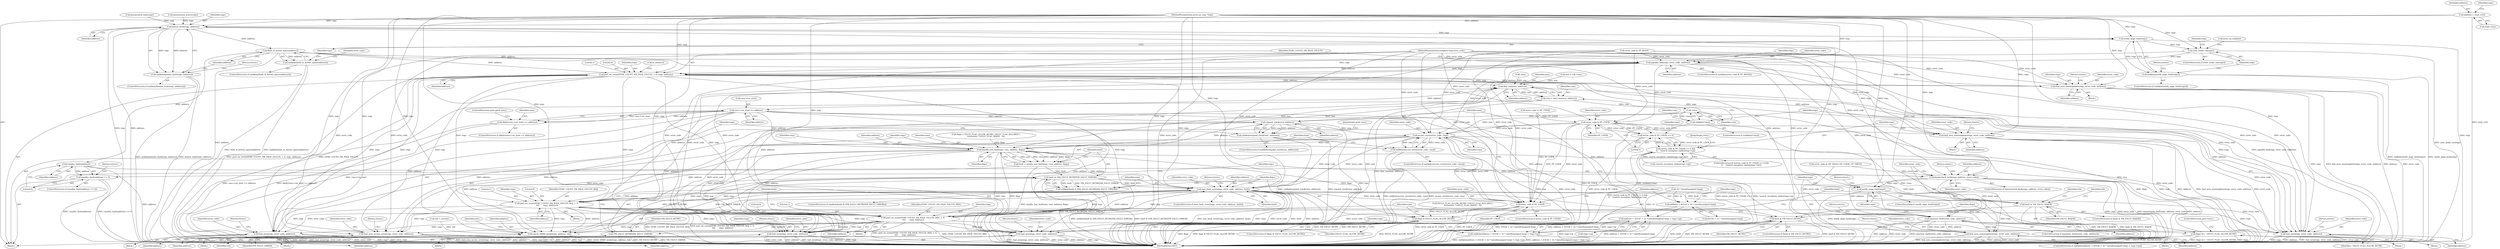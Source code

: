 digraph "0_linux_a8b0ca17b80e92faab46ee7179ba9e99ccb61233_52@API" {
"1000150" [label="(Call,address = read_cr2())"];
"1000165" [label="(Call,kmmio_fault(regs, address))"];
"1000164" [label="(Call,unlikely(kmmio_fault(regs, address)))"];
"1000171" [label="(Call,fault_in_kernel_space(address))"];
"1000170" [label="(Call,unlikely(fault_in_kernel_space(address)))"];
"1000186" [label="(Call,vmalloc_fault(address))"];
"1000185" [label="(Call,vmalloc_fault(address) >= 0)"];
"1000191" [label="(Call,kmemcheck_fault(regs, address, error_code))"];
"1000197" [label="(Call,spurious_fault(error_code, address))"];
"1000205" [label="(Call,bad_area_nosemaphore(regs, error_code, address))"];
"1000202" [label="(Call,notify_page_fault(regs))"];
"1000237" [label="(Call,pgtable_bad(regs, error_code, address))"];
"1000241" [label="(Call,perf_sw_event(PERF_COUNT_SW_PAGE_FAULTS, 1, 0, regs, address))"];
"1000254" [label="(Call,bad_area_nosemaphore(regs, error_code, address))"];
"1000281" [label="(Call,bad_area_nosemaphore(regs, error_code, address))"];
"1000297" [label="(Call,find_vma(mm, address))"];
"1000295" [label="(Call,vma = find_vma(mm, address))"];
"1000302" [label="(Call,!vma)"];
"1000301" [label="(Call,unlikely(!vma))"];
"1000359" [label="(Call,expand_stack(vma, address))"];
"1000358" [label="(Call,unlikely(expand_stack(vma, address)))"];
"1000363" [label="(Call,bad_area(regs, error_code, address))"];
"1000371" [label="(Call,access_error(error_code, vma))"];
"1000305" [label="(Call,bad_area(regs, error_code, address))"];
"1000327" [label="(Call,bad_area(regs, error_code, address))"];
"1000333" [label="(Call,error_code & PF_USER)"];
"1000352" [label="(Call,bad_area(regs, error_code, address))"];
"1000370" [label="(Call,unlikely(access_error(error_code, vma)))"];
"1000375" [label="(Call,bad_area_access_error(regs, error_code, address))"];
"1000382" [label="(Call,handle_mm_fault(mm, vma, address, flags))"];
"1000380" [label="(Call,fault = handle_mm_fault(mm, vma, address, flags))"];
"1000389" [label="(Call,fault & (VM_FAULT_RETRY|VM_FAULT_ERROR))"];
"1000388" [label="(Call,unlikely(fault & (VM_FAULT_RETRY|VM_FAULT_ERROR)))"];
"1000396" [label="(Call,mm_fault_error(regs, error_code, address, fault))"];
"1000408" [label="(Call,fault & VM_FAULT_MAJOR)"];
"1000435" [label="(Call,fault & VM_FAULT_RETRY)"];
"1000391" [label="(Call,VM_FAULT_RETRY|VM_FAULT_ERROR)"];
"1000416" [label="(Call,perf_sw_event(PERF_COUNT_SW_PAGE_FAULTS_MAJ, 1, 0,\n \t\t\t\t      regs, address))"];
"1000428" [label="(Call,perf_sw_event(PERF_COUNT_SW_PAGE_FAULTS_MIN, 1, 0,\n \t\t\t\t      regs, address))"];
"1000443" [label="(Call,check_v8086_mode(regs, address, tsk))"];
"1000403" [label="(Call,flags & FAULT_FLAG_ALLOW_RETRY)"];
"1000439" [label="(Call,flags &= ~FAULT_FLAG_ALLOW_RETRY)"];
"1000312" [label="(Call,vma->vm_start <= address)"];
"1000311" [label="(Call,likely(vma->vm_start <= address))"];
"1000339" [label="(Call,address + 65536 + 32 * sizeof(unsigned long) < regs->sp)"];
"1000338" [label="(Call,unlikely(address + 65536 + 32 * sizeof(unsigned long) < regs->sp))"];
"1000340" [label="(Call,address + 65536 + 32 * sizeof(unsigned long))"];
"1000271" [label="(Call,error_code & PF_USER)"];
"1000270" [label="(Call,(error_code & PF_USER) == 0)"];
"1000269" [label="(Call,(error_code & PF_USER) == 0 &&\n\t\t    !search_exception_tables(regs->ip))"];
"1000212" [label="(Call,notify_page_fault(regs))"];
"1000211" [label="(Call,unlikely(notify_page_fault(regs)))"];
"1000216" [label="(Call,user_mode_vm(regs))"];
"1000432" [label="(Identifier,regs)"];
"1000351" [label="(Block,)"];
"1000419" [label="(Literal,0)"];
"1000433" [label="(Identifier,address)"];
"1000171" [label="(Call,fault_in_kernel_space(address))"];
"1000307" [label="(Identifier,error_code)"];
"1000365" [label="(Identifier,error_code)"];
"1000193" [label="(Identifier,address)"];
"1000202" [label="(Call,notify_page_fault(regs))"];
"1000156" [label="(Call,kmemcheck_hide(regs))"];
"1000295" [label="(Call,vma = find_vma(mm, address))"];
"1000387" [label="(ControlStructure,if (unlikely(fault & (VM_FAULT_RETRY|VM_FAULT_ERROR))))"];
"1000401" [label="(Return,return;)"];
"1000184" [label="(ControlStructure,if (vmalloc_fault(address) >= 0))"];
"1000330" [label="(Identifier,address)"];
"1000165" [label="(Call,kmmio_fault(regs, address))"];
"1000327" [label="(Call,bad_area(regs, error_code, address))"];
"1000400" [label="(Identifier,fault)"];
"1000353" [label="(Identifier,regs)"];
"1000440" [label="(Identifier,flags)"];
"1000152" [label="(Call,read_cr2())"];
"1000254" [label="(Call,bad_area_nosemaphore(regs, error_code, address))"];
"1000302" [label="(Call,!vma)"];
"1000355" [label="(Identifier,address)"];
"1000243" [label="(Literal,1)"];
"1000300" [label="(ControlStructure,if (unlikely(!vma)))"];
"1000212" [label="(Call,notify_page_fault(regs))"];
"1000194" [label="(Identifier,error_code)"];
"1000296" [label="(Identifier,vma)"];
"1000269" [label="(Call,(error_code & PF_USER) == 0 &&\n\t\t    !search_exception_tables(regs->ip))"];
"1000210" [label="(ControlStructure,if (unlikely(notify_page_fault(regs))))"];
"1000356" [label="(Return,return;)"];
"1000431" [label="(Literal,0)"];
"1000242" [label="(Identifier,PERF_COUNT_SW_PAGE_FAULTS)"];
"1000272" [label="(Identifier,error_code)"];
"1000255" [label="(Identifier,regs)"];
"1000186" [label="(Call,vmalloc_fault(address))"];
"1000335" [label="(Identifier,PF_USER)"];
"1000377" [label="(Identifier,error_code)"];
"1000390" [label="(Identifier,fault)"];
"1000297" [label="(Call,find_vma(mm, address))"];
"1000188" [label="(Literal,0)"];
"1000187" [label="(Identifier,address)"];
"1000200" [label="(Return,return;)"];
"1000341" [label="(Identifier,address)"];
"1000338" [label="(Call,unlikely(address + 65536 + 32 * sizeof(unsigned long) < regs->sp))"];
"1000301" [label="(Call,unlikely(!vma))"];
"1000352" [label="(Call,bad_area(regs, error_code, address))"];
"1000328" [label="(Identifier,regs)"];
"1000354" [label="(Identifier,error_code)"];
"1000326" [label="(Block,)"];
"1000405" [label="(Identifier,FAULT_FLAG_ALLOW_RETRY)"];
"1000434" [label="(ControlStructure,if (fault & VM_FAULT_RETRY))"];
"1000314" [label="(Identifier,vma)"];
"1000154" [label="(Call,kmemcheck_active(regs))"];
"1000172" [label="(Identifier,address)"];
"1000348" [label="(Call,regs->sp)"];
"1000215" [label="(ControlStructure,if (user_mode_vm(regs)))"];
"1000244" [label="(Literal,0)"];
"1000203" [label="(Identifier,regs)"];
"1000117" [label="(MethodParameterIn,struct pt_regs *regs)"];
"1000281" [label="(Call,bad_area_nosemaphore(regs, error_code, address))"];
"1000382" [label="(Call,handle_mm_fault(mm, vma, address, flags))"];
"1000168" [label="(Return,return;)"];
"1000251" [label="(Call,!mm)"];
"1000409" [label="(Identifier,fault)"];
"1000274" [label="(Literal,0)"];
"1000217" [label="(Identifier,regs)"];
"1000204" [label="(Return,return;)"];
"1000361" [label="(Identifier,address)"];
"1000234" [label="(Call,error_code & PF_RSVD)"];
"1000372" [label="(Identifier,error_code)"];
"1000452" [label="(MethodReturn,RET)"];
"1000214" [label="(Return,return;)"];
"1000176" [label="(Call,error_code & (PF_RSVD | PF_USER | PF_PROT))"];
"1000258" [label="(Return,return;)"];
"1000362" [label="(Block,)"];
"1000435" [label="(Call,fault & VM_FAULT_RETRY)"];
"1000375" [label="(Call,bad_area_access_error(regs, error_code, address))"];
"1000450" [label="(Identifier,mm)"];
"1000273" [label="(Identifier,PF_USER)"];
"1000198" [label="(Identifier,error_code)"];
"1000213" [label="(Identifier,regs)"];
"1000268" [label="(ControlStructure,if ((error_code & PF_USER) == 0 &&\n\t\t    !search_exception_tables(regs->ip)))"];
"1000323" [label="(Identifier,vma)"];
"1000414" [label="(Identifier,tsk)"];
"1000306" [label="(Identifier,regs)"];
"1000349" [label="(Identifier,regs)"];
"1000241" [label="(Call,perf_sw_event(PERF_COUNT_SW_PAGE_FAULTS, 1, 0, regs, address))"];
"1000380" [label="(Call,fault = handle_mm_fault(mm, vma, address, flags))"];
"1000408" [label="(Call,fault & VM_FAULT_MAJOR)"];
"1000342" [label="(Call,65536 + 32 * sizeof(unsigned long))"];
"1000311" [label="(Call,likely(vma->vm_start <= address))"];
"1000304" [label="(Block,)"];
"1000270" [label="(Call,(error_code & PF_USER) == 0)"];
"1000275" [label="(Call,!search_exception_tables(regs->ip))"];
"1000228" [label="(Identifier,regs)"];
"1000170" [label="(Call,unlikely(fault_in_kernel_space(address)))"];
"1000284" [label="(Identifier,address)"];
"1000367" [label="(Return,return;)"];
"1000402" [label="(ControlStructure,if (flags & FAULT_FLAG_ALLOW_RETRY))"];
"1000371" [label="(Call,access_error(error_code, vma))"];
"1000360" [label="(Identifier,vma)"];
"1000331" [label="(Return,return;)"];
"1000286" [label="(JumpTarget,retry:)"];
"1000166" [label="(Identifier,regs)"];
"1000337" [label="(ControlStructure,if (unlikely(address + 65536 + 32 * sizeof(unsigned long) < regs->sp)))"];
"1000359" [label="(Call,expand_stack(vma, address))"];
"1000416" [label="(Call,perf_sw_event(PERF_COUNT_SW_PAGE_FAULTS_MAJ, 1, 0,\n \t\t\t\t      regs, address))"];
"1000384" [label="(Identifier,vma)"];
"1000173" [label="(Block,)"];
"1000437" [label="(Identifier,VM_FAULT_RETRY)"];
"1000299" [label="(Identifier,address)"];
"1000376" [label="(Identifier,regs)"];
"1000428" [label="(Call,perf_sw_event(PERF_COUNT_SW_PAGE_FAULTS_MIN, 1, 0,\n \t\t\t\t      regs, address))"];
"1000357" [label="(ControlStructure,if (unlikely(expand_stack(vma, address))))"];
"1000134" [label="(Call,FAULT_FLAG_ALLOW_RETRY | FAULT_FLAG_KILLABLE |\n\t\t\t\t\t(write ? FAULT_FLAG_WRITE : 0))"];
"1000385" [label="(Identifier,address)"];
"1000169" [label="(ControlStructure,if (unlikely(fault_in_kernel_space(address))))"];
"1000240" [label="(Identifier,address)"];
"1000386" [label="(Identifier,flags)"];
"1000280" [label="(Block,)"];
"1000196" [label="(ControlStructure,if (spurious_fault(error_code, address)))"];
"1000334" [label="(Identifier,error_code)"];
"1000423" [label="(Block,)"];
"1000309" [label="(Return,return;)"];
"1000399" [label="(Identifier,address)"];
"1000150" [label="(Call,address = read_cr2())"];
"1000436" [label="(Identifier,fault)"];
"1000389" [label="(Call,fault & (VM_FAULT_RETRY|VM_FAULT_ERROR))"];
"1000283" [label="(Identifier,error_code)"];
"1000316" [label="(Identifier,address)"];
"1000421" [label="(Identifier,address)"];
"1000305" [label="(Call,bad_area(regs, error_code, address))"];
"1000151" [label="(Identifier,address)"];
"1000339" [label="(Call,address + 65536 + 32 * sizeof(unsigned long) < regs->sp)"];
"1000430" [label="(Literal,1)"];
"1000303" [label="(Identifier,vma)"];
"1000219" [label="(Call,local_irq_enable())"];
"1000443" [label="(Call,check_v8086_mode(regs, address, tsk))"];
"1000164" [label="(Call,unlikely(kmmio_fault(regs, address)))"];
"1000446" [label="(Identifier,tsk)"];
"1000370" [label="(Call,unlikely(access_error(error_code, vma)))"];
"1000383" [label="(Identifier,mm)"];
"1000364" [label="(Identifier,regs)"];
"1000373" [label="(Identifier,vma)"];
"1000340" [label="(Call,address + 65536 + 32 * sizeof(unsigned long))"];
"1000332" [label="(ControlStructure,if (error_code & PF_USER))"];
"1000177" [label="(Identifier,error_code)"];
"1000192" [label="(Identifier,regs)"];
"1000195" [label="(Return,return;)"];
"1000438" [label="(Block,)"];
"1000257" [label="(Identifier,address)"];
"1000245" [label="(Identifier,regs)"];
"1000417" [label="(Identifier,PERF_COUNT_SW_PAGE_FAULTS_MAJ)"];
"1000391" [label="(Call,VM_FAULT_RETRY|VM_FAULT_ERROR)"];
"1000429" [label="(Identifier,PERF_COUNT_SW_PAGE_FAULTS_MIN)"];
"1000132" [label="(Call,flags = FAULT_FLAG_ALLOW_RETRY | FAULT_FLAG_KILLABLE |\n\t\t\t\t\t(write ? FAULT_FLAG_WRITE : 0))"];
"1000444" [label="(Identifier,regs)"];
"1000363" [label="(Call,bad_area(regs, error_code, address))"];
"1000397" [label="(Identifier,regs)"];
"1000278" [label="(Identifier,regs)"];
"1000398" [label="(Identifier,error_code)"];
"1000298" [label="(Identifier,mm)"];
"1000256" [label="(Identifier,error_code)"];
"1000271" [label="(Call,error_code & PF_USER)"];
"1000368" [label="(JumpTarget,good_area:)"];
"1000237" [label="(Call,pgtable_bad(regs, error_code, address))"];
"1000209" [label="(Return,return;)"];
"1000439" [label="(Call,flags &= ~FAULT_FLAG_ALLOW_RETRY)"];
"1000246" [label="(Identifier,address)"];
"1000381" [label="(Identifier,fault)"];
"1000206" [label="(Identifier,regs)"];
"1000145" [label="(Call,mm = tsk->mm)"];
"1000445" [label="(Identifier,address)"];
"1000142" [label="(Call,tsk = current)"];
"1000369" [label="(ControlStructure,if (unlikely(access_error(error_code, vma))))"];
"1000205" [label="(Call,bad_area_nosemaphore(regs, error_code, address))"];
"1000285" [label="(Return,return;)"];
"1000207" [label="(Identifier,error_code)"];
"1000185" [label="(Call,vmalloc_fault(address) >= 0)"];
"1000312" [label="(Call,vma->vm_start <= address)"];
"1000403" [label="(Call,flags & FAULT_FLAG_ALLOW_RETRY)"];
"1000238" [label="(Identifier,regs)"];
"1000404" [label="(Identifier,flags)"];
"1000250" [label="(Call,in_atomic())"];
"1000308" [label="(Identifier,address)"];
"1000201" [label="(ControlStructure,if (notify_page_fault(regs)))"];
"1000211" [label="(Call,unlikely(notify_page_fault(regs)))"];
"1000253" [label="(Block,)"];
"1000167" [label="(Identifier,address)"];
"1000208" [label="(Identifier,address)"];
"1000329" [label="(Identifier,error_code)"];
"1000197" [label="(Call,spurious_fault(error_code, address))"];
"1000317" [label="(ControlStructure,goto good_area;)"];
"1000189" [label="(Return,return;)"];
"1000442" [label="(ControlStructure,goto retry;)"];
"1000232" [label="(ControlStructure,if (unlikely(error_code & PF_RSVD)))"];
"1000118" [label="(MethodParameterIn,unsigned long error_code)"];
"1000119" [label="(Block,)"];
"1000396" [label="(Call,mm_fault_error(regs, error_code, address, fault))"];
"1000374" [label="(Block,)"];
"1000393" [label="(Identifier,VM_FAULT_ERROR)"];
"1000282" [label="(Identifier,regs)"];
"1000410" [label="(Identifier,VM_FAULT_MAJOR)"];
"1000392" [label="(Identifier,VM_FAULT_RETRY)"];
"1000216" [label="(Call,user_mode_vm(regs))"];
"1000388" [label="(Call,unlikely(fault & (VM_FAULT_RETRY|VM_FAULT_ERROR)))"];
"1000441" [label="(Identifier,~FAULT_FLAG_ALLOW_RETRY)"];
"1000358" [label="(Call,unlikely(expand_stack(vma, address)))"];
"1000395" [label="(ControlStructure,if (mm_fault_error(regs, error_code, address, fault)))"];
"1000163" [label="(ControlStructure,if (unlikely(kmmio_fault(regs, address))))"];
"1000190" [label="(ControlStructure,if (kmemcheck_fault(regs, address, error_code)))"];
"1000313" [label="(Call,vma->vm_start)"];
"1000418" [label="(Literal,1)"];
"1000407" [label="(ControlStructure,if (fault & VM_FAULT_MAJOR))"];
"1000310" [label="(ControlStructure,if (likely(vma->vm_start <= address)))"];
"1000191" [label="(Call,kmemcheck_fault(regs, address, error_code))"];
"1000378" [label="(Identifier,address)"];
"1000379" [label="(Return,return;)"];
"1000155" [label="(Identifier,regs)"];
"1000426" [label="(Identifier,tsk)"];
"1000220" [label="(Call,error_code |= PF_USER)"];
"1000199" [label="(Identifier,address)"];
"1000333" [label="(Call,error_code & PF_USER)"];
"1000344" [label="(Call,32 * sizeof(unsigned long))"];
"1000366" [label="(Identifier,address)"];
"1000420" [label="(Identifier,regs)"];
"1000239" [label="(Identifier,error_code)"];
"1000411" [label="(Block,)"];
"1000150" -> "1000119"  [label="AST: "];
"1000150" -> "1000152"  [label="CFG: "];
"1000151" -> "1000150"  [label="AST: "];
"1000152" -> "1000150"  [label="AST: "];
"1000155" -> "1000150"  [label="CFG: "];
"1000150" -> "1000452"  [label="DDG: read_cr2()"];
"1000150" -> "1000165"  [label="DDG: address"];
"1000165" -> "1000164"  [label="AST: "];
"1000165" -> "1000167"  [label="CFG: "];
"1000166" -> "1000165"  [label="AST: "];
"1000167" -> "1000165"  [label="AST: "];
"1000164" -> "1000165"  [label="CFG: "];
"1000165" -> "1000452"  [label="DDG: regs"];
"1000165" -> "1000452"  [label="DDG: address"];
"1000165" -> "1000164"  [label="DDG: regs"];
"1000165" -> "1000164"  [label="DDG: address"];
"1000156" -> "1000165"  [label="DDG: regs"];
"1000154" -> "1000165"  [label="DDG: regs"];
"1000117" -> "1000165"  [label="DDG: regs"];
"1000165" -> "1000171"  [label="DDG: address"];
"1000165" -> "1000191"  [label="DDG: regs"];
"1000165" -> "1000202"  [label="DDG: regs"];
"1000165" -> "1000212"  [label="DDG: regs"];
"1000164" -> "1000163"  [label="AST: "];
"1000168" -> "1000164"  [label="CFG: "];
"1000172" -> "1000164"  [label="CFG: "];
"1000164" -> "1000452"  [label="DDG: unlikely(kmmio_fault(regs, address))"];
"1000164" -> "1000452"  [label="DDG: kmmio_fault(regs, address)"];
"1000171" -> "1000170"  [label="AST: "];
"1000171" -> "1000172"  [label="CFG: "];
"1000172" -> "1000171"  [label="AST: "];
"1000170" -> "1000171"  [label="CFG: "];
"1000171" -> "1000452"  [label="DDG: address"];
"1000171" -> "1000170"  [label="DDG: address"];
"1000171" -> "1000186"  [label="DDG: address"];
"1000171" -> "1000197"  [label="DDG: address"];
"1000171" -> "1000237"  [label="DDG: address"];
"1000171" -> "1000241"  [label="DDG: address"];
"1000170" -> "1000169"  [label="AST: "];
"1000177" -> "1000170"  [label="CFG: "];
"1000213" -> "1000170"  [label="CFG: "];
"1000170" -> "1000452"  [label="DDG: fault_in_kernel_space(address)"];
"1000170" -> "1000452"  [label="DDG: unlikely(fault_in_kernel_space(address))"];
"1000186" -> "1000185"  [label="AST: "];
"1000186" -> "1000187"  [label="CFG: "];
"1000187" -> "1000186"  [label="AST: "];
"1000188" -> "1000186"  [label="CFG: "];
"1000186" -> "1000452"  [label="DDG: address"];
"1000186" -> "1000185"  [label="DDG: address"];
"1000186" -> "1000191"  [label="DDG: address"];
"1000185" -> "1000184"  [label="AST: "];
"1000185" -> "1000188"  [label="CFG: "];
"1000188" -> "1000185"  [label="AST: "];
"1000189" -> "1000185"  [label="CFG: "];
"1000192" -> "1000185"  [label="CFG: "];
"1000185" -> "1000452"  [label="DDG: vmalloc_fault(address)"];
"1000185" -> "1000452"  [label="DDG: vmalloc_fault(address) >= 0"];
"1000191" -> "1000190"  [label="AST: "];
"1000191" -> "1000194"  [label="CFG: "];
"1000192" -> "1000191"  [label="AST: "];
"1000193" -> "1000191"  [label="AST: "];
"1000194" -> "1000191"  [label="AST: "];
"1000195" -> "1000191"  [label="CFG: "];
"1000198" -> "1000191"  [label="CFG: "];
"1000191" -> "1000452"  [label="DDG: error_code"];
"1000191" -> "1000452"  [label="DDG: kmemcheck_fault(regs, address, error_code)"];
"1000191" -> "1000452"  [label="DDG: address"];
"1000191" -> "1000452"  [label="DDG: regs"];
"1000117" -> "1000191"  [label="DDG: regs"];
"1000176" -> "1000191"  [label="DDG: error_code"];
"1000118" -> "1000191"  [label="DDG: error_code"];
"1000191" -> "1000197"  [label="DDG: error_code"];
"1000191" -> "1000197"  [label="DDG: address"];
"1000191" -> "1000202"  [label="DDG: regs"];
"1000197" -> "1000196"  [label="AST: "];
"1000197" -> "1000199"  [label="CFG: "];
"1000198" -> "1000197"  [label="AST: "];
"1000199" -> "1000197"  [label="AST: "];
"1000200" -> "1000197"  [label="CFG: "];
"1000203" -> "1000197"  [label="CFG: "];
"1000197" -> "1000452"  [label="DDG: spurious_fault(error_code, address)"];
"1000197" -> "1000452"  [label="DDG: address"];
"1000197" -> "1000452"  [label="DDG: error_code"];
"1000176" -> "1000197"  [label="DDG: error_code"];
"1000118" -> "1000197"  [label="DDG: error_code"];
"1000197" -> "1000205"  [label="DDG: error_code"];
"1000197" -> "1000205"  [label="DDG: address"];
"1000205" -> "1000173"  [label="AST: "];
"1000205" -> "1000208"  [label="CFG: "];
"1000206" -> "1000205"  [label="AST: "];
"1000207" -> "1000205"  [label="AST: "];
"1000208" -> "1000205"  [label="AST: "];
"1000209" -> "1000205"  [label="CFG: "];
"1000205" -> "1000452"  [label="DDG: regs"];
"1000205" -> "1000452"  [label="DDG: address"];
"1000205" -> "1000452"  [label="DDG: error_code"];
"1000205" -> "1000452"  [label="DDG: bad_area_nosemaphore(regs, error_code, address)"];
"1000202" -> "1000205"  [label="DDG: regs"];
"1000117" -> "1000205"  [label="DDG: regs"];
"1000118" -> "1000205"  [label="DDG: error_code"];
"1000202" -> "1000201"  [label="AST: "];
"1000202" -> "1000203"  [label="CFG: "];
"1000203" -> "1000202"  [label="AST: "];
"1000204" -> "1000202"  [label="CFG: "];
"1000206" -> "1000202"  [label="CFG: "];
"1000202" -> "1000452"  [label="DDG: regs"];
"1000202" -> "1000452"  [label="DDG: notify_page_fault(regs)"];
"1000117" -> "1000202"  [label="DDG: regs"];
"1000237" -> "1000232"  [label="AST: "];
"1000237" -> "1000240"  [label="CFG: "];
"1000238" -> "1000237"  [label="AST: "];
"1000239" -> "1000237"  [label="AST: "];
"1000240" -> "1000237"  [label="AST: "];
"1000242" -> "1000237"  [label="CFG: "];
"1000237" -> "1000452"  [label="DDG: pgtable_bad(regs, error_code, address)"];
"1000216" -> "1000237"  [label="DDG: regs"];
"1000117" -> "1000237"  [label="DDG: regs"];
"1000234" -> "1000237"  [label="DDG: error_code"];
"1000118" -> "1000237"  [label="DDG: error_code"];
"1000237" -> "1000241"  [label="DDG: regs"];
"1000237" -> "1000241"  [label="DDG: address"];
"1000237" -> "1000254"  [label="DDG: error_code"];
"1000237" -> "1000271"  [label="DDG: error_code"];
"1000237" -> "1000305"  [label="DDG: error_code"];
"1000237" -> "1000327"  [label="DDG: error_code"];
"1000237" -> "1000333"  [label="DDG: error_code"];
"1000237" -> "1000371"  [label="DDG: error_code"];
"1000241" -> "1000119"  [label="AST: "];
"1000241" -> "1000246"  [label="CFG: "];
"1000242" -> "1000241"  [label="AST: "];
"1000243" -> "1000241"  [label="AST: "];
"1000244" -> "1000241"  [label="AST: "];
"1000245" -> "1000241"  [label="AST: "];
"1000246" -> "1000241"  [label="AST: "];
"1000250" -> "1000241"  [label="CFG: "];
"1000241" -> "1000452"  [label="DDG: PERF_COUNT_SW_PAGE_FAULTS"];
"1000241" -> "1000452"  [label="DDG: perf_sw_event(PERF_COUNT_SW_PAGE_FAULTS, 1, 0, regs, address)"];
"1000216" -> "1000241"  [label="DDG: regs"];
"1000117" -> "1000241"  [label="DDG: regs"];
"1000241" -> "1000254"  [label="DDG: regs"];
"1000241" -> "1000254"  [label="DDG: address"];
"1000241" -> "1000281"  [label="DDG: regs"];
"1000241" -> "1000281"  [label="DDG: address"];
"1000241" -> "1000297"  [label="DDG: address"];
"1000241" -> "1000305"  [label="DDG: regs"];
"1000241" -> "1000327"  [label="DDG: regs"];
"1000241" -> "1000352"  [label="DDG: regs"];
"1000241" -> "1000363"  [label="DDG: regs"];
"1000241" -> "1000375"  [label="DDG: regs"];
"1000241" -> "1000396"  [label="DDG: regs"];
"1000241" -> "1000416"  [label="DDG: regs"];
"1000241" -> "1000428"  [label="DDG: regs"];
"1000241" -> "1000443"  [label="DDG: regs"];
"1000254" -> "1000253"  [label="AST: "];
"1000254" -> "1000257"  [label="CFG: "];
"1000255" -> "1000254"  [label="AST: "];
"1000256" -> "1000254"  [label="AST: "];
"1000257" -> "1000254"  [label="AST: "];
"1000258" -> "1000254"  [label="CFG: "];
"1000254" -> "1000452"  [label="DDG: regs"];
"1000254" -> "1000452"  [label="DDG: bad_area_nosemaphore(regs, error_code, address)"];
"1000254" -> "1000452"  [label="DDG: address"];
"1000254" -> "1000452"  [label="DDG: error_code"];
"1000117" -> "1000254"  [label="DDG: regs"];
"1000234" -> "1000254"  [label="DDG: error_code"];
"1000118" -> "1000254"  [label="DDG: error_code"];
"1000281" -> "1000280"  [label="AST: "];
"1000281" -> "1000284"  [label="CFG: "];
"1000282" -> "1000281"  [label="AST: "];
"1000283" -> "1000281"  [label="AST: "];
"1000284" -> "1000281"  [label="AST: "];
"1000285" -> "1000281"  [label="CFG: "];
"1000281" -> "1000452"  [label="DDG: regs"];
"1000281" -> "1000452"  [label="DDG: address"];
"1000281" -> "1000452"  [label="DDG: bad_area_nosemaphore(regs, error_code, address)"];
"1000281" -> "1000452"  [label="DDG: error_code"];
"1000117" -> "1000281"  [label="DDG: regs"];
"1000271" -> "1000281"  [label="DDG: error_code"];
"1000118" -> "1000281"  [label="DDG: error_code"];
"1000297" -> "1000295"  [label="AST: "];
"1000297" -> "1000299"  [label="CFG: "];
"1000298" -> "1000297"  [label="AST: "];
"1000299" -> "1000297"  [label="AST: "];
"1000295" -> "1000297"  [label="CFG: "];
"1000297" -> "1000452"  [label="DDG: mm"];
"1000297" -> "1000295"  [label="DDG: mm"];
"1000297" -> "1000295"  [label="DDG: address"];
"1000382" -> "1000297"  [label="DDG: mm"];
"1000251" -> "1000297"  [label="DDG: mm"];
"1000145" -> "1000297"  [label="DDG: mm"];
"1000428" -> "1000297"  [label="DDG: address"];
"1000416" -> "1000297"  [label="DDG: address"];
"1000297" -> "1000305"  [label="DDG: address"];
"1000297" -> "1000312"  [label="DDG: address"];
"1000297" -> "1000382"  [label="DDG: mm"];
"1000295" -> "1000119"  [label="AST: "];
"1000296" -> "1000295"  [label="AST: "];
"1000303" -> "1000295"  [label="CFG: "];
"1000295" -> "1000452"  [label="DDG: find_vma(mm, address)"];
"1000295" -> "1000302"  [label="DDG: vma"];
"1000302" -> "1000301"  [label="AST: "];
"1000302" -> "1000303"  [label="CFG: "];
"1000303" -> "1000302"  [label="AST: "];
"1000301" -> "1000302"  [label="CFG: "];
"1000302" -> "1000452"  [label="DDG: vma"];
"1000302" -> "1000301"  [label="DDG: vma"];
"1000302" -> "1000359"  [label="DDG: vma"];
"1000302" -> "1000371"  [label="DDG: vma"];
"1000301" -> "1000300"  [label="AST: "];
"1000306" -> "1000301"  [label="CFG: "];
"1000314" -> "1000301"  [label="CFG: "];
"1000301" -> "1000452"  [label="DDG: unlikely(!vma)"];
"1000301" -> "1000452"  [label="DDG: !vma"];
"1000359" -> "1000358"  [label="AST: "];
"1000359" -> "1000361"  [label="CFG: "];
"1000360" -> "1000359"  [label="AST: "];
"1000361" -> "1000359"  [label="AST: "];
"1000358" -> "1000359"  [label="CFG: "];
"1000359" -> "1000452"  [label="DDG: vma"];
"1000359" -> "1000358"  [label="DDG: vma"];
"1000359" -> "1000358"  [label="DDG: address"];
"1000312" -> "1000359"  [label="DDG: address"];
"1000359" -> "1000363"  [label="DDG: address"];
"1000359" -> "1000371"  [label="DDG: vma"];
"1000359" -> "1000375"  [label="DDG: address"];
"1000359" -> "1000382"  [label="DDG: address"];
"1000358" -> "1000357"  [label="AST: "];
"1000364" -> "1000358"  [label="CFG: "];
"1000368" -> "1000358"  [label="CFG: "];
"1000358" -> "1000452"  [label="DDG: unlikely(expand_stack(vma, address))"];
"1000358" -> "1000452"  [label="DDG: expand_stack(vma, address)"];
"1000363" -> "1000362"  [label="AST: "];
"1000363" -> "1000366"  [label="CFG: "];
"1000364" -> "1000363"  [label="AST: "];
"1000365" -> "1000363"  [label="AST: "];
"1000366" -> "1000363"  [label="AST: "];
"1000367" -> "1000363"  [label="CFG: "];
"1000363" -> "1000452"  [label="DDG: error_code"];
"1000363" -> "1000452"  [label="DDG: regs"];
"1000363" -> "1000452"  [label="DDG: address"];
"1000363" -> "1000452"  [label="DDG: bad_area(regs, error_code, address)"];
"1000416" -> "1000363"  [label="DDG: regs"];
"1000428" -> "1000363"  [label="DDG: regs"];
"1000117" -> "1000363"  [label="DDG: regs"];
"1000333" -> "1000363"  [label="DDG: error_code"];
"1000118" -> "1000363"  [label="DDG: error_code"];
"1000371" -> "1000370"  [label="AST: "];
"1000371" -> "1000373"  [label="CFG: "];
"1000372" -> "1000371"  [label="AST: "];
"1000373" -> "1000371"  [label="AST: "];
"1000370" -> "1000371"  [label="CFG: "];
"1000371" -> "1000452"  [label="DDG: vma"];
"1000371" -> "1000452"  [label="DDG: error_code"];
"1000371" -> "1000305"  [label="DDG: error_code"];
"1000371" -> "1000327"  [label="DDG: error_code"];
"1000371" -> "1000333"  [label="DDG: error_code"];
"1000371" -> "1000370"  [label="DDG: error_code"];
"1000371" -> "1000370"  [label="DDG: vma"];
"1000333" -> "1000371"  [label="DDG: error_code"];
"1000234" -> "1000371"  [label="DDG: error_code"];
"1000271" -> "1000371"  [label="DDG: error_code"];
"1000396" -> "1000371"  [label="DDG: error_code"];
"1000118" -> "1000371"  [label="DDG: error_code"];
"1000371" -> "1000375"  [label="DDG: error_code"];
"1000371" -> "1000382"  [label="DDG: vma"];
"1000371" -> "1000396"  [label="DDG: error_code"];
"1000305" -> "1000304"  [label="AST: "];
"1000305" -> "1000308"  [label="CFG: "];
"1000306" -> "1000305"  [label="AST: "];
"1000307" -> "1000305"  [label="AST: "];
"1000308" -> "1000305"  [label="AST: "];
"1000309" -> "1000305"  [label="CFG: "];
"1000305" -> "1000452"  [label="DDG: bad_area(regs, error_code, address)"];
"1000305" -> "1000452"  [label="DDG: error_code"];
"1000305" -> "1000452"  [label="DDG: regs"];
"1000305" -> "1000452"  [label="DDG: address"];
"1000416" -> "1000305"  [label="DDG: regs"];
"1000428" -> "1000305"  [label="DDG: regs"];
"1000117" -> "1000305"  [label="DDG: regs"];
"1000234" -> "1000305"  [label="DDG: error_code"];
"1000271" -> "1000305"  [label="DDG: error_code"];
"1000396" -> "1000305"  [label="DDG: error_code"];
"1000118" -> "1000305"  [label="DDG: error_code"];
"1000327" -> "1000326"  [label="AST: "];
"1000327" -> "1000330"  [label="CFG: "];
"1000328" -> "1000327"  [label="AST: "];
"1000329" -> "1000327"  [label="AST: "];
"1000330" -> "1000327"  [label="AST: "];
"1000331" -> "1000327"  [label="CFG: "];
"1000327" -> "1000452"  [label="DDG: regs"];
"1000327" -> "1000452"  [label="DDG: error_code"];
"1000327" -> "1000452"  [label="DDG: address"];
"1000327" -> "1000452"  [label="DDG: bad_area(regs, error_code, address)"];
"1000416" -> "1000327"  [label="DDG: regs"];
"1000428" -> "1000327"  [label="DDG: regs"];
"1000117" -> "1000327"  [label="DDG: regs"];
"1000234" -> "1000327"  [label="DDG: error_code"];
"1000271" -> "1000327"  [label="DDG: error_code"];
"1000396" -> "1000327"  [label="DDG: error_code"];
"1000118" -> "1000327"  [label="DDG: error_code"];
"1000312" -> "1000327"  [label="DDG: address"];
"1000333" -> "1000332"  [label="AST: "];
"1000333" -> "1000335"  [label="CFG: "];
"1000334" -> "1000333"  [label="AST: "];
"1000335" -> "1000333"  [label="AST: "];
"1000341" -> "1000333"  [label="CFG: "];
"1000360" -> "1000333"  [label="CFG: "];
"1000333" -> "1000452"  [label="DDG: error_code & PF_USER"];
"1000333" -> "1000452"  [label="DDG: PF_USER"];
"1000234" -> "1000333"  [label="DDG: error_code"];
"1000271" -> "1000333"  [label="DDG: error_code"];
"1000271" -> "1000333"  [label="DDG: PF_USER"];
"1000396" -> "1000333"  [label="DDG: error_code"];
"1000118" -> "1000333"  [label="DDG: error_code"];
"1000220" -> "1000333"  [label="DDG: PF_USER"];
"1000333" -> "1000352"  [label="DDG: error_code"];
"1000352" -> "1000351"  [label="AST: "];
"1000352" -> "1000355"  [label="CFG: "];
"1000353" -> "1000352"  [label="AST: "];
"1000354" -> "1000352"  [label="AST: "];
"1000355" -> "1000352"  [label="AST: "];
"1000356" -> "1000352"  [label="CFG: "];
"1000352" -> "1000452"  [label="DDG: regs"];
"1000352" -> "1000452"  [label="DDG: bad_area(regs, error_code, address)"];
"1000352" -> "1000452"  [label="DDG: error_code"];
"1000352" -> "1000452"  [label="DDG: address"];
"1000416" -> "1000352"  [label="DDG: regs"];
"1000428" -> "1000352"  [label="DDG: regs"];
"1000117" -> "1000352"  [label="DDG: regs"];
"1000118" -> "1000352"  [label="DDG: error_code"];
"1000312" -> "1000352"  [label="DDG: address"];
"1000370" -> "1000369"  [label="AST: "];
"1000376" -> "1000370"  [label="CFG: "];
"1000381" -> "1000370"  [label="CFG: "];
"1000370" -> "1000452"  [label="DDG: unlikely(access_error(error_code, vma))"];
"1000370" -> "1000452"  [label="DDG: access_error(error_code, vma)"];
"1000375" -> "1000374"  [label="AST: "];
"1000375" -> "1000378"  [label="CFG: "];
"1000376" -> "1000375"  [label="AST: "];
"1000377" -> "1000375"  [label="AST: "];
"1000378" -> "1000375"  [label="AST: "];
"1000379" -> "1000375"  [label="CFG: "];
"1000375" -> "1000452"  [label="DDG: regs"];
"1000375" -> "1000452"  [label="DDG: error_code"];
"1000375" -> "1000452"  [label="DDG: bad_area_access_error(regs, error_code, address)"];
"1000375" -> "1000452"  [label="DDG: address"];
"1000416" -> "1000375"  [label="DDG: regs"];
"1000428" -> "1000375"  [label="DDG: regs"];
"1000117" -> "1000375"  [label="DDG: regs"];
"1000118" -> "1000375"  [label="DDG: error_code"];
"1000312" -> "1000375"  [label="DDG: address"];
"1000382" -> "1000380"  [label="AST: "];
"1000382" -> "1000386"  [label="CFG: "];
"1000383" -> "1000382"  [label="AST: "];
"1000384" -> "1000382"  [label="AST: "];
"1000385" -> "1000382"  [label="AST: "];
"1000386" -> "1000382"  [label="AST: "];
"1000380" -> "1000382"  [label="CFG: "];
"1000382" -> "1000452"  [label="DDG: mm"];
"1000382" -> "1000452"  [label="DDG: vma"];
"1000382" -> "1000452"  [label="DDG: flags"];
"1000382" -> "1000380"  [label="DDG: mm"];
"1000382" -> "1000380"  [label="DDG: vma"];
"1000382" -> "1000380"  [label="DDG: address"];
"1000382" -> "1000380"  [label="DDG: flags"];
"1000312" -> "1000382"  [label="DDG: address"];
"1000439" -> "1000382"  [label="DDG: flags"];
"1000132" -> "1000382"  [label="DDG: flags"];
"1000382" -> "1000396"  [label="DDG: address"];
"1000382" -> "1000403"  [label="DDG: flags"];
"1000382" -> "1000416"  [label="DDG: address"];
"1000382" -> "1000428"  [label="DDG: address"];
"1000382" -> "1000443"  [label="DDG: address"];
"1000380" -> "1000119"  [label="AST: "];
"1000381" -> "1000380"  [label="AST: "];
"1000390" -> "1000380"  [label="CFG: "];
"1000380" -> "1000452"  [label="DDG: handle_mm_fault(mm, vma, address, flags)"];
"1000380" -> "1000389"  [label="DDG: fault"];
"1000389" -> "1000388"  [label="AST: "];
"1000389" -> "1000391"  [label="CFG: "];
"1000390" -> "1000389"  [label="AST: "];
"1000391" -> "1000389"  [label="AST: "];
"1000388" -> "1000389"  [label="CFG: "];
"1000389" -> "1000452"  [label="DDG: fault"];
"1000389" -> "1000452"  [label="DDG: VM_FAULT_RETRY|VM_FAULT_ERROR"];
"1000389" -> "1000388"  [label="DDG: fault"];
"1000389" -> "1000388"  [label="DDG: VM_FAULT_RETRY|VM_FAULT_ERROR"];
"1000391" -> "1000389"  [label="DDG: VM_FAULT_RETRY"];
"1000391" -> "1000389"  [label="DDG: VM_FAULT_ERROR"];
"1000389" -> "1000396"  [label="DDG: fault"];
"1000389" -> "1000408"  [label="DDG: fault"];
"1000388" -> "1000387"  [label="AST: "];
"1000397" -> "1000388"  [label="CFG: "];
"1000404" -> "1000388"  [label="CFG: "];
"1000388" -> "1000452"  [label="DDG: fault & (VM_FAULT_RETRY|VM_FAULT_ERROR)"];
"1000388" -> "1000452"  [label="DDG: unlikely(fault & (VM_FAULT_RETRY|VM_FAULT_ERROR))"];
"1000396" -> "1000395"  [label="AST: "];
"1000396" -> "1000400"  [label="CFG: "];
"1000397" -> "1000396"  [label="AST: "];
"1000398" -> "1000396"  [label="AST: "];
"1000399" -> "1000396"  [label="AST: "];
"1000400" -> "1000396"  [label="AST: "];
"1000401" -> "1000396"  [label="CFG: "];
"1000404" -> "1000396"  [label="CFG: "];
"1000396" -> "1000452"  [label="DDG: mm_fault_error(regs, error_code, address, fault)"];
"1000396" -> "1000452"  [label="DDG: regs"];
"1000396" -> "1000452"  [label="DDG: error_code"];
"1000396" -> "1000452"  [label="DDG: fault"];
"1000396" -> "1000452"  [label="DDG: address"];
"1000416" -> "1000396"  [label="DDG: regs"];
"1000428" -> "1000396"  [label="DDG: regs"];
"1000117" -> "1000396"  [label="DDG: regs"];
"1000118" -> "1000396"  [label="DDG: error_code"];
"1000396" -> "1000408"  [label="DDG: fault"];
"1000396" -> "1000416"  [label="DDG: regs"];
"1000396" -> "1000416"  [label="DDG: address"];
"1000396" -> "1000428"  [label="DDG: regs"];
"1000396" -> "1000428"  [label="DDG: address"];
"1000396" -> "1000443"  [label="DDG: regs"];
"1000396" -> "1000443"  [label="DDG: address"];
"1000408" -> "1000407"  [label="AST: "];
"1000408" -> "1000410"  [label="CFG: "];
"1000409" -> "1000408"  [label="AST: "];
"1000410" -> "1000408"  [label="AST: "];
"1000414" -> "1000408"  [label="CFG: "];
"1000426" -> "1000408"  [label="CFG: "];
"1000408" -> "1000452"  [label="DDG: fault & VM_FAULT_MAJOR"];
"1000408" -> "1000452"  [label="DDG: VM_FAULT_MAJOR"];
"1000408" -> "1000435"  [label="DDG: fault"];
"1000435" -> "1000434"  [label="AST: "];
"1000435" -> "1000437"  [label="CFG: "];
"1000436" -> "1000435"  [label="AST: "];
"1000437" -> "1000435"  [label="AST: "];
"1000440" -> "1000435"  [label="CFG: "];
"1000444" -> "1000435"  [label="CFG: "];
"1000435" -> "1000452"  [label="DDG: fault"];
"1000435" -> "1000452"  [label="DDG: VM_FAULT_RETRY"];
"1000435" -> "1000452"  [label="DDG: fault & VM_FAULT_RETRY"];
"1000435" -> "1000391"  [label="DDG: VM_FAULT_RETRY"];
"1000391" -> "1000435"  [label="DDG: VM_FAULT_RETRY"];
"1000391" -> "1000393"  [label="CFG: "];
"1000392" -> "1000391"  [label="AST: "];
"1000393" -> "1000391"  [label="AST: "];
"1000391" -> "1000452"  [label="DDG: VM_FAULT_RETRY"];
"1000391" -> "1000452"  [label="DDG: VM_FAULT_ERROR"];
"1000416" -> "1000411"  [label="AST: "];
"1000416" -> "1000421"  [label="CFG: "];
"1000417" -> "1000416"  [label="AST: "];
"1000418" -> "1000416"  [label="AST: "];
"1000419" -> "1000416"  [label="AST: "];
"1000420" -> "1000416"  [label="AST: "];
"1000421" -> "1000416"  [label="AST: "];
"1000436" -> "1000416"  [label="CFG: "];
"1000416" -> "1000452"  [label="DDG: perf_sw_event(PERF_COUNT_SW_PAGE_FAULTS_MAJ, 1, 0,\n \t\t\t\t      regs, address)"];
"1000416" -> "1000452"  [label="DDG: PERF_COUNT_SW_PAGE_FAULTS_MAJ"];
"1000428" -> "1000416"  [label="DDG: regs"];
"1000117" -> "1000416"  [label="DDG: regs"];
"1000416" -> "1000428"  [label="DDG: regs"];
"1000416" -> "1000443"  [label="DDG: regs"];
"1000416" -> "1000443"  [label="DDG: address"];
"1000428" -> "1000423"  [label="AST: "];
"1000428" -> "1000433"  [label="CFG: "];
"1000429" -> "1000428"  [label="AST: "];
"1000430" -> "1000428"  [label="AST: "];
"1000431" -> "1000428"  [label="AST: "];
"1000432" -> "1000428"  [label="AST: "];
"1000433" -> "1000428"  [label="AST: "];
"1000436" -> "1000428"  [label="CFG: "];
"1000428" -> "1000452"  [label="DDG: perf_sw_event(PERF_COUNT_SW_PAGE_FAULTS_MIN, 1, 0,\n \t\t\t\t      regs, address)"];
"1000428" -> "1000452"  [label="DDG: PERF_COUNT_SW_PAGE_FAULTS_MIN"];
"1000117" -> "1000428"  [label="DDG: regs"];
"1000428" -> "1000443"  [label="DDG: regs"];
"1000428" -> "1000443"  [label="DDG: address"];
"1000443" -> "1000119"  [label="AST: "];
"1000443" -> "1000446"  [label="CFG: "];
"1000444" -> "1000443"  [label="AST: "];
"1000445" -> "1000443"  [label="AST: "];
"1000446" -> "1000443"  [label="AST: "];
"1000450" -> "1000443"  [label="CFG: "];
"1000443" -> "1000452"  [label="DDG: check_v8086_mode(regs, address, tsk)"];
"1000443" -> "1000452"  [label="DDG: tsk"];
"1000443" -> "1000452"  [label="DDG: address"];
"1000443" -> "1000452"  [label="DDG: regs"];
"1000117" -> "1000443"  [label="DDG: regs"];
"1000142" -> "1000443"  [label="DDG: tsk"];
"1000403" -> "1000402"  [label="AST: "];
"1000403" -> "1000405"  [label="CFG: "];
"1000404" -> "1000403"  [label="AST: "];
"1000405" -> "1000403"  [label="AST: "];
"1000409" -> "1000403"  [label="CFG: "];
"1000444" -> "1000403"  [label="CFG: "];
"1000403" -> "1000452"  [label="DDG: FAULT_FLAG_ALLOW_RETRY"];
"1000403" -> "1000452"  [label="DDG: flags"];
"1000403" -> "1000452"  [label="DDG: flags & FAULT_FLAG_ALLOW_RETRY"];
"1000134" -> "1000403"  [label="DDG: FAULT_FLAG_ALLOW_RETRY"];
"1000403" -> "1000439"  [label="DDG: flags"];
"1000439" -> "1000438"  [label="AST: "];
"1000439" -> "1000441"  [label="CFG: "];
"1000440" -> "1000439"  [label="AST: "];
"1000441" -> "1000439"  [label="AST: "];
"1000442" -> "1000439"  [label="CFG: "];
"1000439" -> "1000452"  [label="DDG: flags"];
"1000439" -> "1000452"  [label="DDG: ~FAULT_FLAG_ALLOW_RETRY"];
"1000439" -> "1000452"  [label="DDG: flags &= ~FAULT_FLAG_ALLOW_RETRY"];
"1000312" -> "1000311"  [label="AST: "];
"1000312" -> "1000316"  [label="CFG: "];
"1000313" -> "1000312"  [label="AST: "];
"1000316" -> "1000312"  [label="AST: "];
"1000311" -> "1000312"  [label="CFG: "];
"1000312" -> "1000452"  [label="DDG: vma->vm_start"];
"1000312" -> "1000311"  [label="DDG: vma->vm_start"];
"1000312" -> "1000311"  [label="DDG: address"];
"1000312" -> "1000339"  [label="DDG: address"];
"1000312" -> "1000340"  [label="DDG: address"];
"1000311" -> "1000310"  [label="AST: "];
"1000317" -> "1000311"  [label="CFG: "];
"1000323" -> "1000311"  [label="CFG: "];
"1000311" -> "1000452"  [label="DDG: vma->vm_start <= address"];
"1000311" -> "1000452"  [label="DDG: likely(vma->vm_start <= address)"];
"1000339" -> "1000338"  [label="AST: "];
"1000339" -> "1000348"  [label="CFG: "];
"1000340" -> "1000339"  [label="AST: "];
"1000348" -> "1000339"  [label="AST: "];
"1000338" -> "1000339"  [label="CFG: "];
"1000339" -> "1000452"  [label="DDG: regs->sp"];
"1000339" -> "1000452"  [label="DDG: address + 65536 + 32 * sizeof(unsigned long)"];
"1000339" -> "1000338"  [label="DDG: address + 65536 + 32 * sizeof(unsigned long)"];
"1000339" -> "1000338"  [label="DDG: regs->sp"];
"1000344" -> "1000339"  [label="DDG: 32"];
"1000338" -> "1000337"  [label="AST: "];
"1000353" -> "1000338"  [label="CFG: "];
"1000360" -> "1000338"  [label="CFG: "];
"1000338" -> "1000452"  [label="DDG: address + 65536 + 32 * sizeof(unsigned long) < regs->sp"];
"1000338" -> "1000452"  [label="DDG: unlikely(address + 65536 + 32 * sizeof(unsigned long) < regs->sp)"];
"1000340" -> "1000342"  [label="CFG: "];
"1000341" -> "1000340"  [label="AST: "];
"1000342" -> "1000340"  [label="AST: "];
"1000349" -> "1000340"  [label="CFG: "];
"1000340" -> "1000452"  [label="DDG: 65536 + 32 * sizeof(unsigned long)"];
"1000344" -> "1000340"  [label="DDG: 32"];
"1000271" -> "1000270"  [label="AST: "];
"1000271" -> "1000273"  [label="CFG: "];
"1000272" -> "1000271"  [label="AST: "];
"1000273" -> "1000271"  [label="AST: "];
"1000274" -> "1000271"  [label="CFG: "];
"1000271" -> "1000452"  [label="DDG: PF_USER"];
"1000271" -> "1000270"  [label="DDG: error_code"];
"1000271" -> "1000270"  [label="DDG: PF_USER"];
"1000234" -> "1000271"  [label="DDG: error_code"];
"1000118" -> "1000271"  [label="DDG: error_code"];
"1000220" -> "1000271"  [label="DDG: PF_USER"];
"1000270" -> "1000269"  [label="AST: "];
"1000270" -> "1000274"  [label="CFG: "];
"1000274" -> "1000270"  [label="AST: "];
"1000278" -> "1000270"  [label="CFG: "];
"1000269" -> "1000270"  [label="CFG: "];
"1000270" -> "1000452"  [label="DDG: error_code & PF_USER"];
"1000270" -> "1000269"  [label="DDG: error_code & PF_USER"];
"1000270" -> "1000269"  [label="DDG: 0"];
"1000269" -> "1000268"  [label="AST: "];
"1000269" -> "1000275"  [label="CFG: "];
"1000275" -> "1000269"  [label="AST: "];
"1000282" -> "1000269"  [label="CFG: "];
"1000286" -> "1000269"  [label="CFG: "];
"1000269" -> "1000452"  [label="DDG: !search_exception_tables(regs->ip)"];
"1000269" -> "1000452"  [label="DDG: (error_code & PF_USER) == 0 &&\n\t\t    !search_exception_tables(regs->ip)"];
"1000269" -> "1000452"  [label="DDG: (error_code & PF_USER) == 0"];
"1000275" -> "1000269"  [label="DDG: search_exception_tables(regs->ip)"];
"1000212" -> "1000211"  [label="AST: "];
"1000212" -> "1000213"  [label="CFG: "];
"1000213" -> "1000212"  [label="AST: "];
"1000211" -> "1000212"  [label="CFG: "];
"1000212" -> "1000452"  [label="DDG: regs"];
"1000212" -> "1000211"  [label="DDG: regs"];
"1000117" -> "1000212"  [label="DDG: regs"];
"1000212" -> "1000216"  [label="DDG: regs"];
"1000211" -> "1000210"  [label="AST: "];
"1000214" -> "1000211"  [label="CFG: "];
"1000217" -> "1000211"  [label="CFG: "];
"1000211" -> "1000452"  [label="DDG: notify_page_fault(regs)"];
"1000211" -> "1000452"  [label="DDG: unlikely(notify_page_fault(regs))"];
"1000216" -> "1000215"  [label="AST: "];
"1000216" -> "1000217"  [label="CFG: "];
"1000217" -> "1000216"  [label="AST: "];
"1000219" -> "1000216"  [label="CFG: "];
"1000228" -> "1000216"  [label="CFG: "];
"1000216" -> "1000452"  [label="DDG: user_mode_vm(regs)"];
"1000117" -> "1000216"  [label="DDG: regs"];
}

